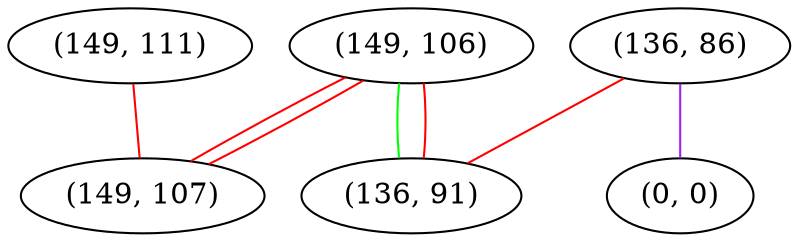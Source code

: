 graph "" {
"(149, 111)";
"(136, 86)";
"(0, 0)";
"(149, 106)";
"(149, 107)";
"(136, 91)";
"(149, 111)" -- "(149, 107)"  [color=red, key=0, weight=1];
"(136, 86)" -- "(136, 91)"  [color=red, key=0, weight=1];
"(136, 86)" -- "(0, 0)"  [color=purple, key=0, weight=4];
"(149, 106)" -- "(136, 91)"  [color=green, key=0, weight=2];
"(149, 106)" -- "(136, 91)"  [color=red, key=1, weight=1];
"(149, 106)" -- "(149, 107)"  [color=red, key=0, weight=1];
"(149, 106)" -- "(149, 107)"  [color=red, key=1, weight=1];
}
